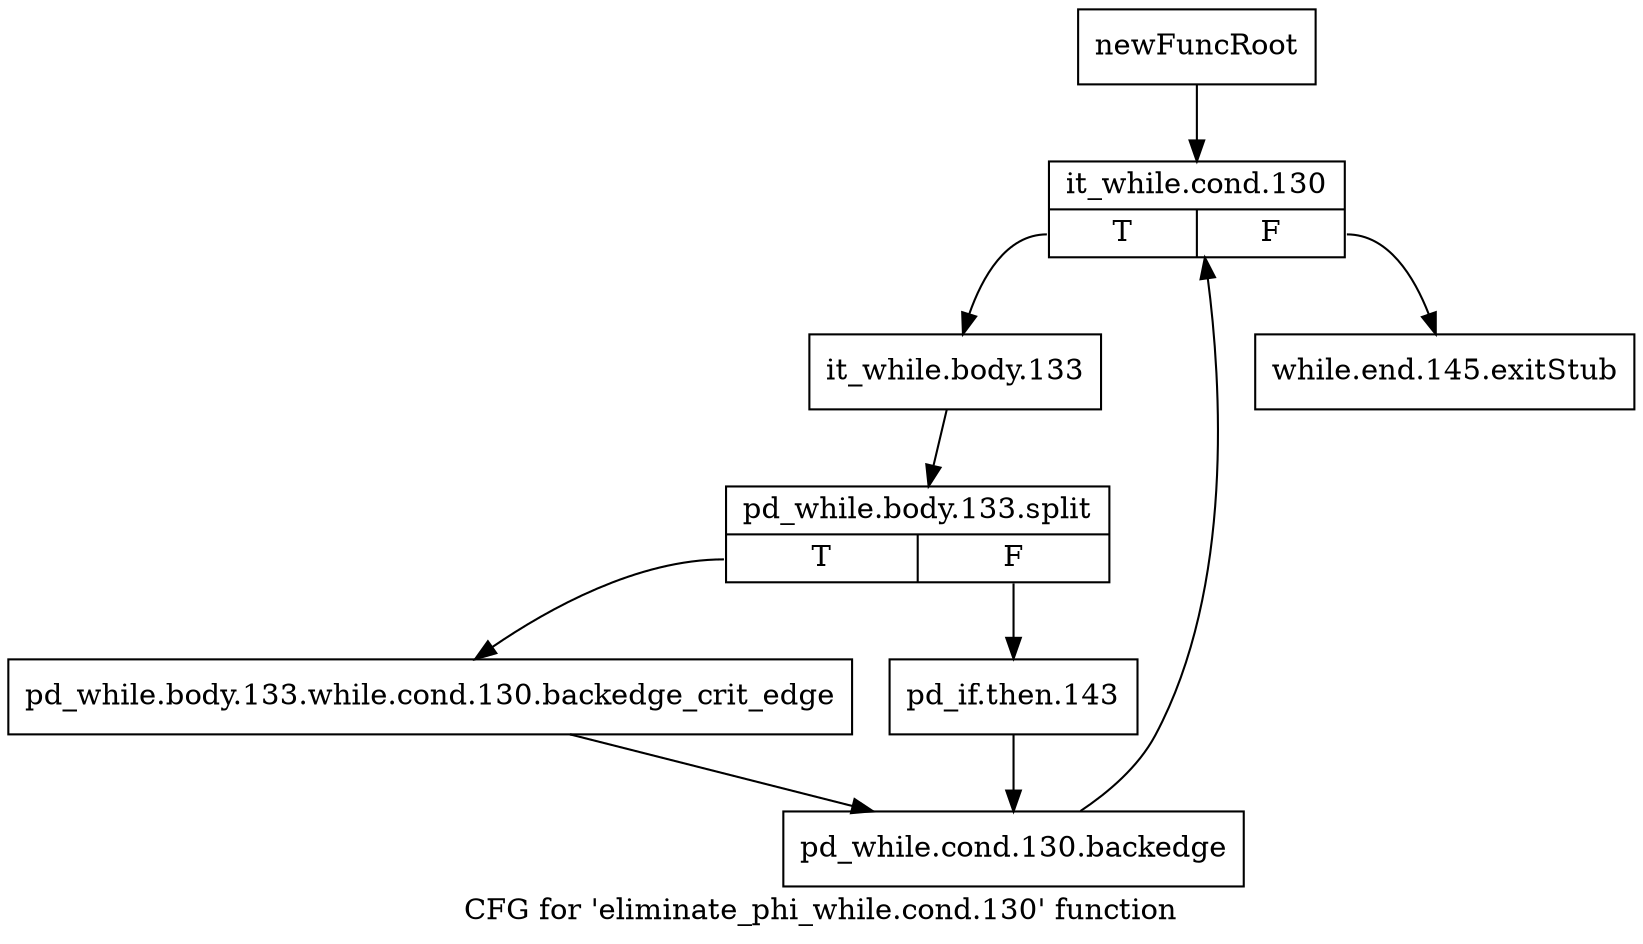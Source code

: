 digraph "CFG for 'eliminate_phi_while.cond.130' function" {
	label="CFG for 'eliminate_phi_while.cond.130' function";

	Node0xc2df780 [shape=record,label="{newFuncRoot}"];
	Node0xc2df780 -> Node0xc2df820;
	Node0xc2df7d0 [shape=record,label="{while.end.145.exitStub}"];
	Node0xc2df820 [shape=record,label="{it_while.cond.130|{<s0>T|<s1>F}}"];
	Node0xc2df820:s0 -> Node0xc2df870;
	Node0xc2df820:s1 -> Node0xc2df7d0;
	Node0xc2df870 [shape=record,label="{it_while.body.133}"];
	Node0xc2df870 -> Node0xfd06e40;
	Node0xfd06e40 [shape=record,label="{pd_while.body.133.split|{<s0>T|<s1>F}}"];
	Node0xfd06e40:s0 -> Node0xc2df910;
	Node0xfd06e40:s1 -> Node0xc2df8c0;
	Node0xc2df8c0 [shape=record,label="{pd_if.then.143}"];
	Node0xc2df8c0 -> Node0xc2df960;
	Node0xc2df910 [shape=record,label="{pd_while.body.133.while.cond.130.backedge_crit_edge}"];
	Node0xc2df910 -> Node0xc2df960;
	Node0xc2df960 [shape=record,label="{pd_while.cond.130.backedge}"];
	Node0xc2df960 -> Node0xc2df820;
}
